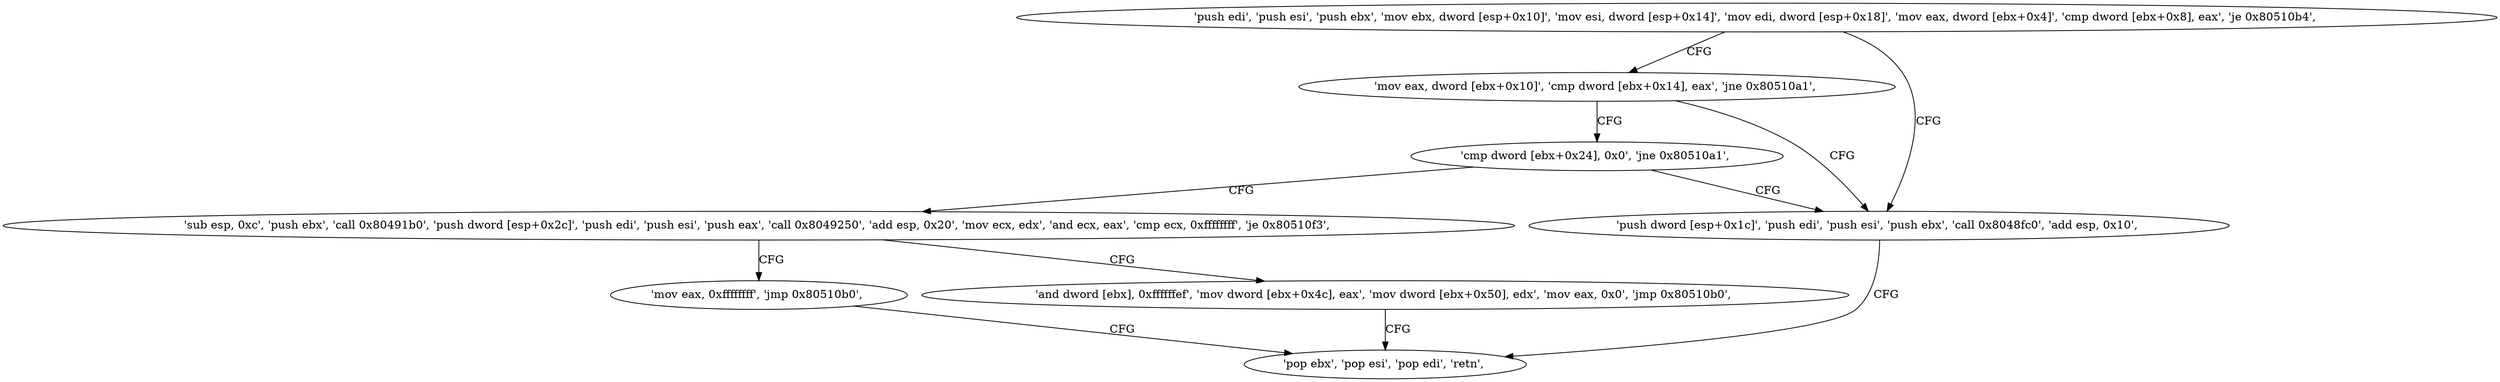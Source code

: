 digraph "func" {
"134549642" [label = "'push edi', 'push esi', 'push ebx', 'mov ebx, dword [esp+0x10]', 'mov esi, dword [esp+0x14]', 'mov edi, dword [esp+0x18]', 'mov eax, dword [ebx+0x4]', 'cmp dword [ebx+0x8], eax', 'je 0x80510b4', " ]
"134549684" [label = "'mov eax, dword [ebx+0x10]', 'cmp dword [ebx+0x14], eax', 'jne 0x80510a1', " ]
"134549665" [label = "'push dword [esp+0x1c]', 'push edi', 'push esi', 'push ebx', 'call 0x8048fc0', 'add esp, 0x10', " ]
"134549692" [label = "'cmp dword [ebx+0x24], 0x0', 'jne 0x80510a1', " ]
"134549680" [label = "'pop ebx', 'pop esi', 'pop edi', 'retn', " ]
"134549698" [label = "'sub esp, 0xc', 'push ebx', 'call 0x80491b0', 'push dword [esp+0x2c]', 'push edi', 'push esi', 'push eax', 'call 0x8049250', 'add esp, 0x20', 'mov ecx, edx', 'and ecx, eax', 'cmp ecx, 0xffffffff', 'je 0x80510f3', " ]
"134549747" [label = "'mov eax, 0xffffffff', 'jmp 0x80510b0', " ]
"134549731" [label = "'and dword [ebx], 0xffffffef', 'mov dword [ebx+0x4c], eax', 'mov dword [ebx+0x50], edx', 'mov eax, 0x0', 'jmp 0x80510b0', " ]
"134549642" -> "134549684" [ label = "CFG" ]
"134549642" -> "134549665" [ label = "CFG" ]
"134549684" -> "134549665" [ label = "CFG" ]
"134549684" -> "134549692" [ label = "CFG" ]
"134549665" -> "134549680" [ label = "CFG" ]
"134549692" -> "134549665" [ label = "CFG" ]
"134549692" -> "134549698" [ label = "CFG" ]
"134549698" -> "134549747" [ label = "CFG" ]
"134549698" -> "134549731" [ label = "CFG" ]
"134549747" -> "134549680" [ label = "CFG" ]
"134549731" -> "134549680" [ label = "CFG" ]
}
